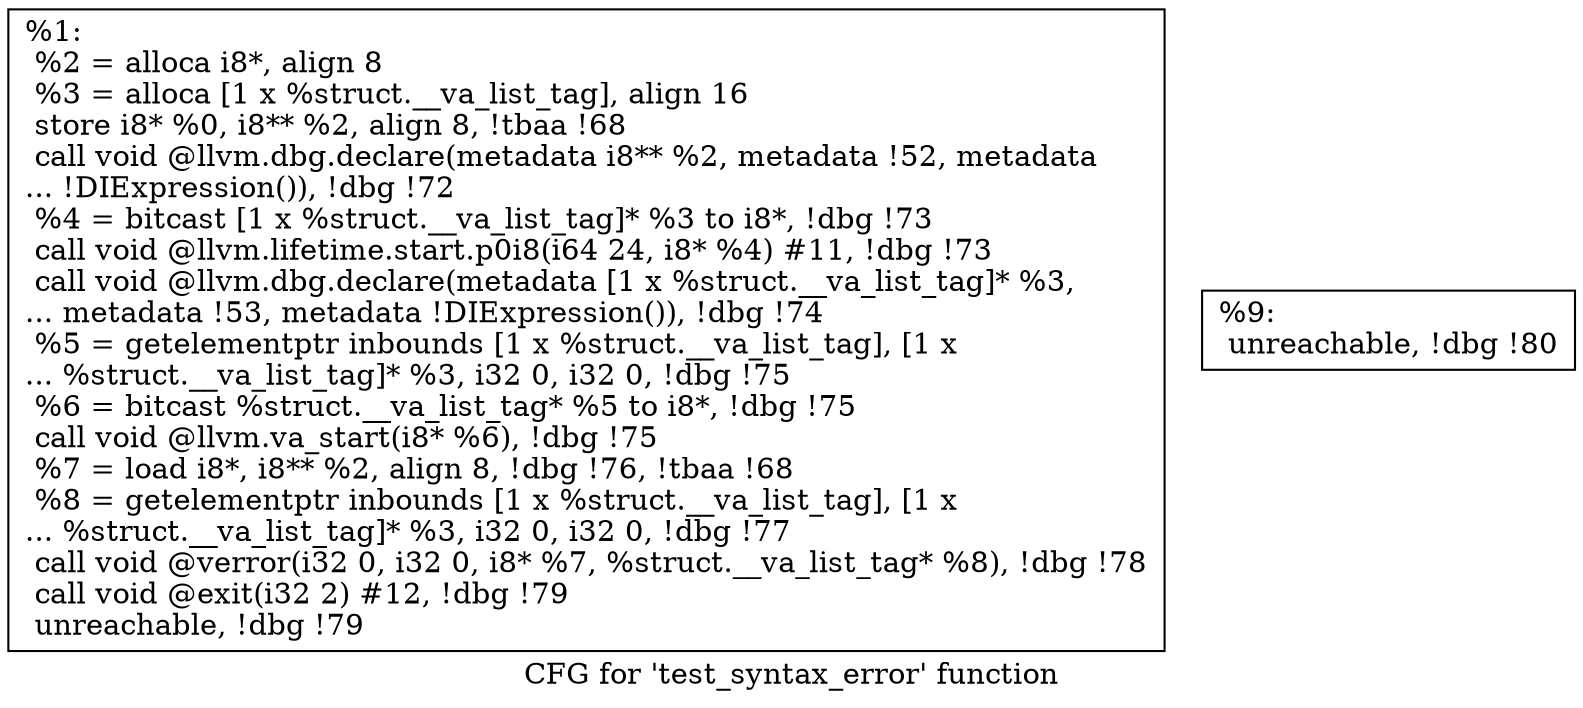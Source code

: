 digraph "CFG for 'test_syntax_error' function" {
	label="CFG for 'test_syntax_error' function";

	Node0x1dafb40 [shape=record,label="{%1:\l  %2 = alloca i8*, align 8\l  %3 = alloca [1 x %struct.__va_list_tag], align 16\l  store i8* %0, i8** %2, align 8, !tbaa !68\l  call void @llvm.dbg.declare(metadata i8** %2, metadata !52, metadata\l... !DIExpression()), !dbg !72\l  %4 = bitcast [1 x %struct.__va_list_tag]* %3 to i8*, !dbg !73\l  call void @llvm.lifetime.start.p0i8(i64 24, i8* %4) #11, !dbg !73\l  call void @llvm.dbg.declare(metadata [1 x %struct.__va_list_tag]* %3,\l... metadata !53, metadata !DIExpression()), !dbg !74\l  %5 = getelementptr inbounds [1 x %struct.__va_list_tag], [1 x\l... %struct.__va_list_tag]* %3, i32 0, i32 0, !dbg !75\l  %6 = bitcast %struct.__va_list_tag* %5 to i8*, !dbg !75\l  call void @llvm.va_start(i8* %6), !dbg !75\l  %7 = load i8*, i8** %2, align 8, !dbg !76, !tbaa !68\l  %8 = getelementptr inbounds [1 x %struct.__va_list_tag], [1 x\l... %struct.__va_list_tag]* %3, i32 0, i32 0, !dbg !77\l  call void @verror(i32 0, i32 0, i8* %7, %struct.__va_list_tag* %8), !dbg !78\l  call void @exit(i32 2) #12, !dbg !79\l  unreachable, !dbg !79\l}"];
	Node0x1dafbc0 [shape=record,label="{%9:                                                  \l  unreachable, !dbg !80\l}"];
}
